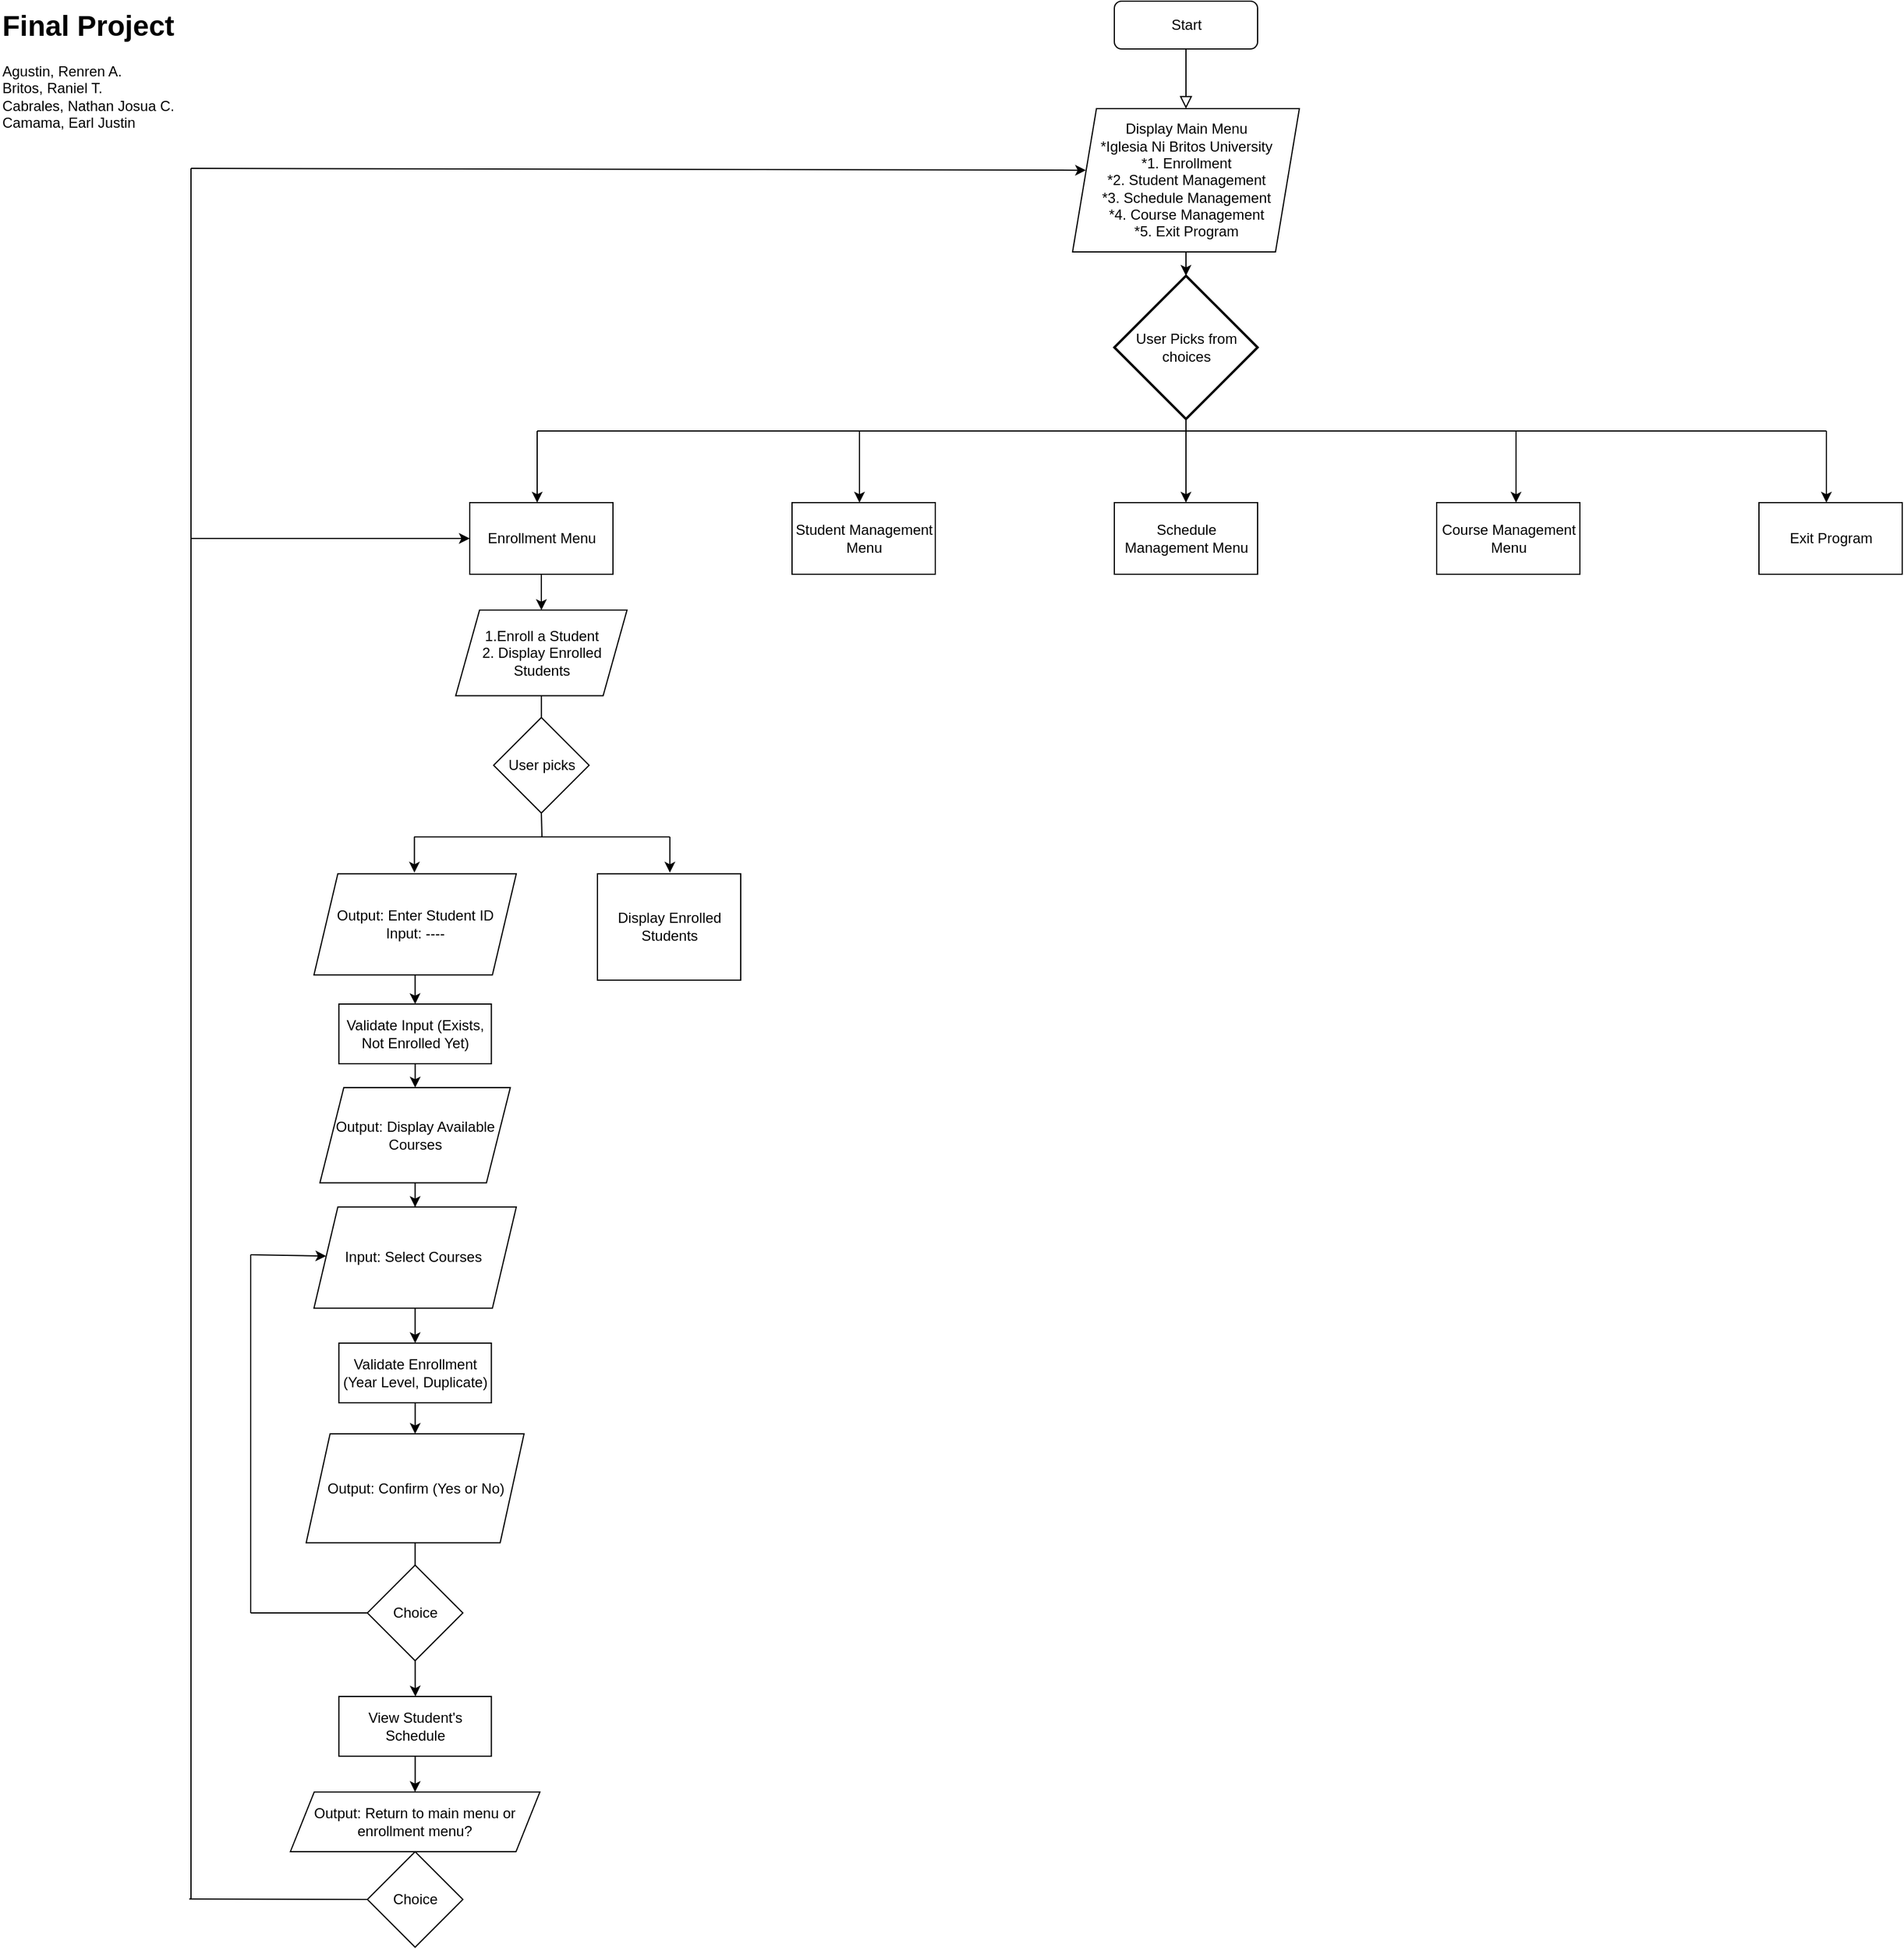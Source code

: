 <mxfile version="24.5.3" type="github">
  <diagram id="C5RBs43oDa-KdzZeNtuy" name="Page-1">
    <mxGraphModel dx="1387" dy="834" grid="1" gridSize="10" guides="1" tooltips="1" connect="1" arrows="1" fold="1" page="1" pageScale="1" pageWidth="2000" pageHeight="2000" math="0" shadow="0">
      <root>
        <mxCell id="WIyWlLk6GJQsqaUBKTNV-0" />
        <mxCell id="WIyWlLk6GJQsqaUBKTNV-1" parent="WIyWlLk6GJQsqaUBKTNV-0" />
        <mxCell id="WIyWlLk6GJQsqaUBKTNV-2" value="" style="rounded=0;html=1;jettySize=auto;orthogonalLoop=1;fontSize=11;endArrow=block;endFill=0;endSize=8;strokeWidth=1;shadow=0;labelBackgroundColor=none;edgeStyle=orthogonalEdgeStyle;" parent="WIyWlLk6GJQsqaUBKTNV-1" source="WIyWlLk6GJQsqaUBKTNV-3" edge="1">
          <mxGeometry relative="1" as="geometry">
            <mxPoint x="1013.5" y="100" as="targetPoint" />
          </mxGeometry>
        </mxCell>
        <mxCell id="WIyWlLk6GJQsqaUBKTNV-3" value="Start" style="rounded=1;whiteSpace=wrap;html=1;fontSize=12;glass=0;strokeWidth=1;shadow=0;" parent="WIyWlLk6GJQsqaUBKTNV-1" vertex="1">
          <mxGeometry x="953.5" y="10" width="120" height="40" as="geometry" />
        </mxCell>
        <mxCell id="j7jmiCkk_v82CKJUUQBR-0" value="&lt;h1 style=&quot;margin-top: 0px;&quot;&gt;Final Project&lt;br&gt;&lt;/h1&gt;&lt;div&gt;Agustin, Renren A.&lt;/div&gt;&lt;div&gt;Britos, Raniel T.&lt;/div&gt;&lt;div&gt;&lt;span style=&quot;background-color: initial;&quot;&gt;Cabrales, Nathan Josua C.&lt;/span&gt;&lt;br&gt;&lt;/div&gt;&lt;div&gt;&lt;span style=&quot;background-color: initial;&quot;&gt;Camama, Earl Justin&lt;/span&gt;&lt;/div&gt;" style="text;html=1;whiteSpace=wrap;overflow=hidden;rounded=0;" vertex="1" parent="WIyWlLk6GJQsqaUBKTNV-1">
          <mxGeometry x="20" y="10" width="180" height="120" as="geometry" />
        </mxCell>
        <mxCell id="j7jmiCkk_v82CKJUUQBR-6" value="User Picks from choices" style="strokeWidth=2;html=1;shape=mxgraph.flowchart.decision;whiteSpace=wrap;" vertex="1" parent="WIyWlLk6GJQsqaUBKTNV-1">
          <mxGeometry x="953.5" y="240" width="120" height="120" as="geometry" />
        </mxCell>
        <mxCell id="j7jmiCkk_v82CKJUUQBR-7" value="Student Management Menu" style="rounded=0;whiteSpace=wrap;html=1;" vertex="1" parent="WIyWlLk6GJQsqaUBKTNV-1">
          <mxGeometry x="683.5" y="430" width="120" height="60" as="geometry" />
        </mxCell>
        <mxCell id="j7jmiCkk_v82CKJUUQBR-8" value="Course Management Menu" style="rounded=0;whiteSpace=wrap;html=1;" vertex="1" parent="WIyWlLk6GJQsqaUBKTNV-1">
          <mxGeometry x="1223.5" y="430" width="120" height="60" as="geometry" />
        </mxCell>
        <mxCell id="j7jmiCkk_v82CKJUUQBR-9" value="Schedule Management Menu" style="rounded=0;whiteSpace=wrap;html=1;" vertex="1" parent="WIyWlLk6GJQsqaUBKTNV-1">
          <mxGeometry x="953.5" y="430" width="120" height="60" as="geometry" />
        </mxCell>
        <mxCell id="j7jmiCkk_v82CKJUUQBR-48" value="" style="edgeStyle=orthogonalEdgeStyle;rounded=0;orthogonalLoop=1;jettySize=auto;html=1;" edge="1" parent="WIyWlLk6GJQsqaUBKTNV-1" source="j7jmiCkk_v82CKJUUQBR-10" target="j7jmiCkk_v82CKJUUQBR-47">
          <mxGeometry relative="1" as="geometry" />
        </mxCell>
        <mxCell id="j7jmiCkk_v82CKJUUQBR-10" value="Enrollment Menu" style="rounded=0;whiteSpace=wrap;html=1;" vertex="1" parent="WIyWlLk6GJQsqaUBKTNV-1">
          <mxGeometry x="413.5" y="430" width="120" height="60" as="geometry" />
        </mxCell>
        <mxCell id="j7jmiCkk_v82CKJUUQBR-11" value="Exit Program" style="rounded=0;whiteSpace=wrap;html=1;" vertex="1" parent="WIyWlLk6GJQsqaUBKTNV-1">
          <mxGeometry x="1493.5" y="430" width="120" height="60" as="geometry" />
        </mxCell>
        <mxCell id="j7jmiCkk_v82CKJUUQBR-17" value="" style="endArrow=classic;html=1;rounded=0;exitX=0.5;exitY=1;exitDx=0;exitDy=0;exitPerimeter=0;entryX=0.5;entryY=0;entryDx=0;entryDy=0;" edge="1" parent="WIyWlLk6GJQsqaUBKTNV-1" source="j7jmiCkk_v82CKJUUQBR-6" target="j7jmiCkk_v82CKJUUQBR-9">
          <mxGeometry width="50" height="50" relative="1" as="geometry">
            <mxPoint x="1003.5" y="400" as="sourcePoint" />
            <mxPoint x="1053.5" y="350" as="targetPoint" />
          </mxGeometry>
        </mxCell>
        <mxCell id="j7jmiCkk_v82CKJUUQBR-18" value="" style="endArrow=none;html=1;rounded=0;" edge="1" parent="WIyWlLk6GJQsqaUBKTNV-1">
          <mxGeometry width="50" height="50" relative="1" as="geometry">
            <mxPoint x="470" y="370" as="sourcePoint" />
            <mxPoint x="1550" y="370" as="targetPoint" />
          </mxGeometry>
        </mxCell>
        <mxCell id="j7jmiCkk_v82CKJUUQBR-20" value="" style="endArrow=classic;html=1;rounded=0;entryX=0.5;entryY=0;entryDx=0;entryDy=0;" edge="1" parent="WIyWlLk6GJQsqaUBKTNV-1">
          <mxGeometry width="50" height="50" relative="1" as="geometry">
            <mxPoint x="470" y="370" as="sourcePoint" />
            <mxPoint x="470" y="430" as="targetPoint" />
          </mxGeometry>
        </mxCell>
        <mxCell id="j7jmiCkk_v82CKJUUQBR-21" value="" style="endArrow=classic;html=1;rounded=0;entryX=0.5;entryY=0;entryDx=0;entryDy=0;" edge="1" parent="WIyWlLk6GJQsqaUBKTNV-1">
          <mxGeometry width="50" height="50" relative="1" as="geometry">
            <mxPoint x="740" y="370" as="sourcePoint" />
            <mxPoint x="740" y="430" as="targetPoint" />
          </mxGeometry>
        </mxCell>
        <mxCell id="j7jmiCkk_v82CKJUUQBR-22" value="" style="endArrow=classic;html=1;rounded=0;entryX=0.5;entryY=0;entryDx=0;entryDy=0;" edge="1" parent="WIyWlLk6GJQsqaUBKTNV-1">
          <mxGeometry width="50" height="50" relative="1" as="geometry">
            <mxPoint x="1290" y="370" as="sourcePoint" />
            <mxPoint x="1290" y="430" as="targetPoint" />
          </mxGeometry>
        </mxCell>
        <mxCell id="j7jmiCkk_v82CKJUUQBR-23" value="" style="endArrow=classic;html=1;rounded=0;entryX=0.5;entryY=0;entryDx=0;entryDy=0;" edge="1" parent="WIyWlLk6GJQsqaUBKTNV-1">
          <mxGeometry width="50" height="50" relative="1" as="geometry">
            <mxPoint x="1550" y="370" as="sourcePoint" />
            <mxPoint x="1550" y="430" as="targetPoint" />
          </mxGeometry>
        </mxCell>
        <mxCell id="j7jmiCkk_v82CKJUUQBR-31" value="" style="edgeStyle=orthogonalEdgeStyle;rounded=0;orthogonalLoop=1;jettySize=auto;html=1;" edge="1" parent="WIyWlLk6GJQsqaUBKTNV-1" source="j7jmiCkk_v82CKJUUQBR-29" target="j7jmiCkk_v82CKJUUQBR-6">
          <mxGeometry relative="1" as="geometry" />
        </mxCell>
        <mxCell id="j7jmiCkk_v82CKJUUQBR-29" value="Display Main Menu&lt;div&gt;*Iglesia Ni Britos University&lt;/div&gt;&lt;div&gt;*1. Enrollment&lt;br&gt;*2. Student Management&lt;br&gt;*3. Schedule Management&lt;br&gt;*4. Course Management&lt;br&gt;*5. Exit Program&lt;/div&gt;" style="shape=parallelogram;perimeter=parallelogramPerimeter;whiteSpace=wrap;html=1;fixedSize=1;" vertex="1" parent="WIyWlLk6GJQsqaUBKTNV-1">
          <mxGeometry x="918.5" y="100" width="190" height="120" as="geometry" />
        </mxCell>
        <mxCell id="j7jmiCkk_v82CKJUUQBR-53" value="" style="edgeStyle=orthogonalEdgeStyle;rounded=0;orthogonalLoop=1;jettySize=auto;html=1;" edge="1" parent="WIyWlLk6GJQsqaUBKTNV-1" source="j7jmiCkk_v82CKJUUQBR-47" target="j7jmiCkk_v82CKJUUQBR-49">
          <mxGeometry relative="1" as="geometry" />
        </mxCell>
        <mxCell id="j7jmiCkk_v82CKJUUQBR-47" value="1.Enroll a Student&lt;div&gt;2. Display Enrolled Students&lt;/div&gt;" style="shape=parallelogram;perimeter=parallelogramPerimeter;whiteSpace=wrap;html=1;fixedSize=1;" vertex="1" parent="WIyWlLk6GJQsqaUBKTNV-1">
          <mxGeometry x="401.75" y="520" width="143.5" height="71.75" as="geometry" />
        </mxCell>
        <mxCell id="j7jmiCkk_v82CKJUUQBR-49" value="User picks" style="rhombus;whiteSpace=wrap;html=1;" vertex="1" parent="WIyWlLk6GJQsqaUBKTNV-1">
          <mxGeometry x="433.5" y="610" width="80" height="80" as="geometry" />
        </mxCell>
        <mxCell id="j7jmiCkk_v82CKJUUQBR-64" value="" style="edgeStyle=orthogonalEdgeStyle;rounded=0;orthogonalLoop=1;jettySize=auto;html=1;" edge="1" parent="WIyWlLk6GJQsqaUBKTNV-1" source="j7jmiCkk_v82CKJUUQBR-50" target="j7jmiCkk_v82CKJUUQBR-63">
          <mxGeometry relative="1" as="geometry" />
        </mxCell>
        <mxCell id="j7jmiCkk_v82CKJUUQBR-50" value="&lt;div style=&quot;&quot;&gt;&lt;span style=&quot;background-color: initial;&quot;&gt;Output: Enter Student ID&lt;/span&gt;&lt;/div&gt;&lt;div style=&quot;&quot;&gt;Input: ----&lt;/div&gt;" style="shape=parallelogram;perimeter=parallelogramPerimeter;whiteSpace=wrap;html=1;fixedSize=1;align=center;" vertex="1" parent="WIyWlLk6GJQsqaUBKTNV-1">
          <mxGeometry x="283" y="740.88" width="169.5" height="84.75" as="geometry" />
        </mxCell>
        <mxCell id="j7jmiCkk_v82CKJUUQBR-54" value="Display Enrolled Students" style="rounded=0;whiteSpace=wrap;html=1;" vertex="1" parent="WIyWlLk6GJQsqaUBKTNV-1">
          <mxGeometry x="520.5" y="740.88" width="120" height="89.12" as="geometry" />
        </mxCell>
        <mxCell id="j7jmiCkk_v82CKJUUQBR-55" value="" style="endArrow=none;html=1;rounded=0;" edge="1" parent="WIyWlLk6GJQsqaUBKTNV-1">
          <mxGeometry width="50" height="50" relative="1" as="geometry">
            <mxPoint x="367" y="710" as="sourcePoint" />
            <mxPoint x="581" y="710" as="targetPoint" />
          </mxGeometry>
        </mxCell>
        <mxCell id="j7jmiCkk_v82CKJUUQBR-57" value="" style="endArrow=classic;html=1;rounded=0;" edge="1" parent="WIyWlLk6GJQsqaUBKTNV-1">
          <mxGeometry width="50" height="50" relative="1" as="geometry">
            <mxPoint x="581.17" y="709.88" as="sourcePoint" />
            <mxPoint x="581.17" y="739.88" as="targetPoint" />
          </mxGeometry>
        </mxCell>
        <mxCell id="j7jmiCkk_v82CKJUUQBR-58" value="" style="endArrow=classic;html=1;rounded=0;" edge="1" parent="WIyWlLk6GJQsqaUBKTNV-1">
          <mxGeometry width="50" height="50" relative="1" as="geometry">
            <mxPoint x="367.17" y="709.88" as="sourcePoint" />
            <mxPoint x="367.17" y="739.88" as="targetPoint" />
          </mxGeometry>
        </mxCell>
        <mxCell id="j7jmiCkk_v82CKJUUQBR-59" value="" style="endArrow=none;html=1;rounded=0;entryX=0.5;entryY=1;entryDx=0;entryDy=0;" edge="1" parent="WIyWlLk6GJQsqaUBKTNV-1" target="j7jmiCkk_v82CKJUUQBR-49">
          <mxGeometry width="50" height="50" relative="1" as="geometry">
            <mxPoint x="474" y="710" as="sourcePoint" />
            <mxPoint x="630" y="740" as="targetPoint" />
          </mxGeometry>
        </mxCell>
        <mxCell id="j7jmiCkk_v82CKJUUQBR-66" value="" style="edgeStyle=orthogonalEdgeStyle;rounded=0;orthogonalLoop=1;jettySize=auto;html=1;" edge="1" parent="WIyWlLk6GJQsqaUBKTNV-1" source="j7jmiCkk_v82CKJUUQBR-63">
          <mxGeometry relative="1" as="geometry">
            <mxPoint x="367.774" y="920" as="targetPoint" />
          </mxGeometry>
        </mxCell>
        <mxCell id="j7jmiCkk_v82CKJUUQBR-63" value="Validate Input (Exists, Not Enrolled Yet)" style="rounded=0;whiteSpace=wrap;html=1;" vertex="1" parent="WIyWlLk6GJQsqaUBKTNV-1">
          <mxGeometry x="303.88" y="850" width="127.75" height="50" as="geometry" />
        </mxCell>
        <mxCell id="j7jmiCkk_v82CKJUUQBR-69" value="" style="edgeStyle=orthogonalEdgeStyle;rounded=0;orthogonalLoop=1;jettySize=auto;html=1;" edge="1" parent="WIyWlLk6GJQsqaUBKTNV-1" source="j7jmiCkk_v82CKJUUQBR-67" target="j7jmiCkk_v82CKJUUQBR-68">
          <mxGeometry relative="1" as="geometry" />
        </mxCell>
        <mxCell id="j7jmiCkk_v82CKJUUQBR-67" value="Output: Display Available Courses" style="shape=parallelogram;perimeter=parallelogramPerimeter;whiteSpace=wrap;html=1;fixedSize=1;" vertex="1" parent="WIyWlLk6GJQsqaUBKTNV-1">
          <mxGeometry x="288" y="920" width="159.5" height="79.75" as="geometry" />
        </mxCell>
        <mxCell id="j7jmiCkk_v82CKJUUQBR-72" value="" style="edgeStyle=orthogonalEdgeStyle;rounded=0;orthogonalLoop=1;jettySize=auto;html=1;" edge="1" parent="WIyWlLk6GJQsqaUBKTNV-1" source="j7jmiCkk_v82CKJUUQBR-68" target="j7jmiCkk_v82CKJUUQBR-71">
          <mxGeometry relative="1" as="geometry" />
        </mxCell>
        <mxCell id="j7jmiCkk_v82CKJUUQBR-68" value="Input: Select Courses&amp;nbsp;" style="shape=parallelogram;perimeter=parallelogramPerimeter;whiteSpace=wrap;html=1;fixedSize=1;" vertex="1" parent="WIyWlLk6GJQsqaUBKTNV-1">
          <mxGeometry x="283.01" y="1020" width="169.5" height="84.75" as="geometry" />
        </mxCell>
        <mxCell id="j7jmiCkk_v82CKJUUQBR-74" value="" style="edgeStyle=orthogonalEdgeStyle;rounded=0;orthogonalLoop=1;jettySize=auto;html=1;" edge="1" parent="WIyWlLk6GJQsqaUBKTNV-1" source="j7jmiCkk_v82CKJUUQBR-71" target="j7jmiCkk_v82CKJUUQBR-73">
          <mxGeometry relative="1" as="geometry" />
        </mxCell>
        <mxCell id="j7jmiCkk_v82CKJUUQBR-71" value="Validate Enrollment (Year Level, Duplicate)" style="rounded=0;whiteSpace=wrap;html=1;" vertex="1" parent="WIyWlLk6GJQsqaUBKTNV-1">
          <mxGeometry x="303.88" y="1134" width="127.75" height="50" as="geometry" />
        </mxCell>
        <mxCell id="j7jmiCkk_v82CKJUUQBR-76" value="" style="edgeStyle=orthogonalEdgeStyle;rounded=0;orthogonalLoop=1;jettySize=auto;html=1;" edge="1" parent="WIyWlLk6GJQsqaUBKTNV-1" source="j7jmiCkk_v82CKJUUQBR-73" target="j7jmiCkk_v82CKJUUQBR-75">
          <mxGeometry relative="1" as="geometry" />
        </mxCell>
        <mxCell id="j7jmiCkk_v82CKJUUQBR-73" value="Output: Confirm (Yes or No)" style="shape=parallelogram;perimeter=parallelogramPerimeter;whiteSpace=wrap;html=1;fixedSize=1;" vertex="1" parent="WIyWlLk6GJQsqaUBKTNV-1">
          <mxGeometry x="276.5" y="1210" width="182.5" height="91.25" as="geometry" />
        </mxCell>
        <mxCell id="j7jmiCkk_v82CKJUUQBR-81" value="" style="edgeStyle=orthogonalEdgeStyle;rounded=0;orthogonalLoop=1;jettySize=auto;html=1;" edge="1" parent="WIyWlLk6GJQsqaUBKTNV-1" source="j7jmiCkk_v82CKJUUQBR-75">
          <mxGeometry relative="1" as="geometry">
            <mxPoint x="368" y="1430" as="targetPoint" />
          </mxGeometry>
        </mxCell>
        <mxCell id="j7jmiCkk_v82CKJUUQBR-75" value="Choice" style="rhombus;whiteSpace=wrap;html=1;" vertex="1" parent="WIyWlLk6GJQsqaUBKTNV-1">
          <mxGeometry x="327.75" y="1320" width="80" height="80" as="geometry" />
        </mxCell>
        <mxCell id="j7jmiCkk_v82CKJUUQBR-77" value="" style="endArrow=none;html=1;rounded=0;entryX=0;entryY=0.5;entryDx=0;entryDy=0;" edge="1" parent="WIyWlLk6GJQsqaUBKTNV-1" target="j7jmiCkk_v82CKJUUQBR-75">
          <mxGeometry width="50" height="50" relative="1" as="geometry">
            <mxPoint x="230" y="1360" as="sourcePoint" />
            <mxPoint x="326.5" y="1360" as="targetPoint" />
          </mxGeometry>
        </mxCell>
        <mxCell id="j7jmiCkk_v82CKJUUQBR-78" value="" style="endArrow=none;html=1;rounded=0;" edge="1" parent="WIyWlLk6GJQsqaUBKTNV-1">
          <mxGeometry width="50" height="50" relative="1" as="geometry">
            <mxPoint x="230" y="1360" as="sourcePoint" />
            <mxPoint x="230" y="1060" as="targetPoint" />
          </mxGeometry>
        </mxCell>
        <mxCell id="j7jmiCkk_v82CKJUUQBR-79" value="" style="endArrow=classic;html=1;rounded=0;" edge="1" parent="WIyWlLk6GJQsqaUBKTNV-1" target="j7jmiCkk_v82CKJUUQBR-68">
          <mxGeometry width="50" height="50" relative="1" as="geometry">
            <mxPoint x="230" y="1060" as="sourcePoint" />
            <mxPoint x="460" y="1170" as="targetPoint" />
          </mxGeometry>
        </mxCell>
        <mxCell id="j7jmiCkk_v82CKJUUQBR-88" value="" style="edgeStyle=orthogonalEdgeStyle;rounded=0;orthogonalLoop=1;jettySize=auto;html=1;" edge="1" parent="WIyWlLk6GJQsqaUBKTNV-1" source="j7jmiCkk_v82CKJUUQBR-82" target="j7jmiCkk_v82CKJUUQBR-87">
          <mxGeometry relative="1" as="geometry" />
        </mxCell>
        <mxCell id="j7jmiCkk_v82CKJUUQBR-82" value="View Student&#39;s Schedule" style="rounded=0;whiteSpace=wrap;html=1;" vertex="1" parent="WIyWlLk6GJQsqaUBKTNV-1">
          <mxGeometry x="303.88" y="1430" width="127.75" height="50" as="geometry" />
        </mxCell>
        <mxCell id="j7jmiCkk_v82CKJUUQBR-87" value="Output: Return to main menu or enrollment menu?" style="shape=parallelogram;perimeter=parallelogramPerimeter;whiteSpace=wrap;html=1;fixedSize=1;" vertex="1" parent="WIyWlLk6GJQsqaUBKTNV-1">
          <mxGeometry x="263.24" y="1510" width="209.01" height="50" as="geometry" />
        </mxCell>
        <mxCell id="j7jmiCkk_v82CKJUUQBR-89" value="Choice" style="rhombus;whiteSpace=wrap;html=1;" vertex="1" parent="WIyWlLk6GJQsqaUBKTNV-1">
          <mxGeometry x="327.76" y="1560" width="80" height="80" as="geometry" />
        </mxCell>
        <mxCell id="j7jmiCkk_v82CKJUUQBR-90" value="" style="endArrow=none;html=1;rounded=0;entryX=0;entryY=0.5;entryDx=0;entryDy=0;" edge="1" parent="WIyWlLk6GJQsqaUBKTNV-1" target="j7jmiCkk_v82CKJUUQBR-89">
          <mxGeometry width="50" height="50" relative="1" as="geometry">
            <mxPoint x="178.5" y="1599.68" as="sourcePoint" />
            <mxPoint x="276.5" y="1599.68" as="targetPoint" />
          </mxGeometry>
        </mxCell>
        <mxCell id="j7jmiCkk_v82CKJUUQBR-91" value="" style="endArrow=none;html=1;rounded=0;" edge="1" parent="WIyWlLk6GJQsqaUBKTNV-1">
          <mxGeometry width="50" height="50" relative="1" as="geometry">
            <mxPoint x="180" y="1600" as="sourcePoint" />
            <mxPoint x="180" y="150" as="targetPoint" />
          </mxGeometry>
        </mxCell>
        <mxCell id="j7jmiCkk_v82CKJUUQBR-93" value="" style="endArrow=classic;html=1;rounded=0;entryX=0.059;entryY=0.43;entryDx=0;entryDy=0;entryPerimeter=0;" edge="1" parent="WIyWlLk6GJQsqaUBKTNV-1" target="j7jmiCkk_v82CKJUUQBR-29">
          <mxGeometry width="50" height="50" relative="1" as="geometry">
            <mxPoint x="180" y="150" as="sourcePoint" />
            <mxPoint x="480" y="150" as="targetPoint" />
          </mxGeometry>
        </mxCell>
        <mxCell id="j7jmiCkk_v82CKJUUQBR-94" value="" style="endArrow=classic;html=1;rounded=0;entryX=0;entryY=0.5;entryDx=0;entryDy=0;" edge="1" parent="WIyWlLk6GJQsqaUBKTNV-1" target="j7jmiCkk_v82CKJUUQBR-10">
          <mxGeometry width="50" height="50" relative="1" as="geometry">
            <mxPoint x="180" y="460" as="sourcePoint" />
            <mxPoint x="480" y="520" as="targetPoint" />
          </mxGeometry>
        </mxCell>
      </root>
    </mxGraphModel>
  </diagram>
</mxfile>
